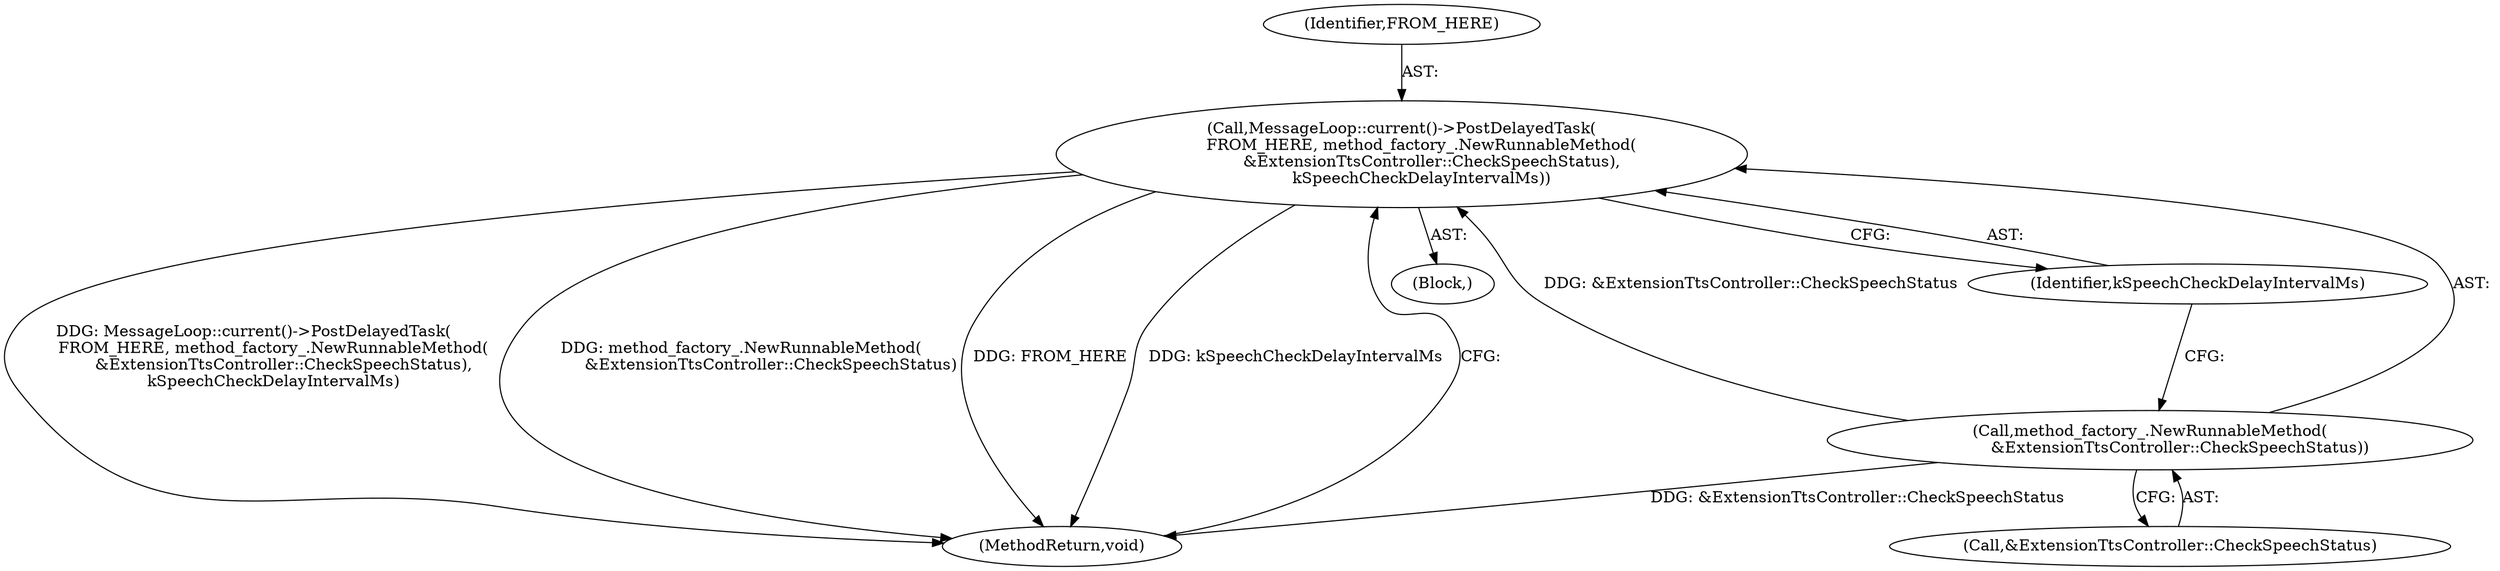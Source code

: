 digraph "1_Chrome_c63f2b7fe4fe2977f858a8e36d5f48db17eff2e7_1@del" {
"1000122" [label="(Call,MessageLoop::current()->PostDelayedTask(\n        FROM_HERE, method_factory_.NewRunnableMethod(\n            &ExtensionTtsController::CheckSpeechStatus),\n        kSpeechCheckDelayIntervalMs))"];
"1000124" [label="(Call,method_factory_.NewRunnableMethod(\n            &ExtensionTtsController::CheckSpeechStatus))"];
"1000125" [label="(Call,&ExtensionTtsController::CheckSpeechStatus)"];
"1000127" [label="(Identifier,kSpeechCheckDelayIntervalMs)"];
"1000123" [label="(Identifier,FROM_HERE)"];
"1000128" [label="(MethodReturn,void)"];
"1000122" [label="(Call,MessageLoop::current()->PostDelayedTask(\n        FROM_HERE, method_factory_.NewRunnableMethod(\n            &ExtensionTtsController::CheckSpeechStatus),\n        kSpeechCheckDelayIntervalMs))"];
"1000121" [label="(Block,)"];
"1000124" [label="(Call,method_factory_.NewRunnableMethod(\n            &ExtensionTtsController::CheckSpeechStatus))"];
"1000122" -> "1000121"  [label="AST: "];
"1000122" -> "1000127"  [label="CFG: "];
"1000123" -> "1000122"  [label="AST: "];
"1000124" -> "1000122"  [label="AST: "];
"1000127" -> "1000122"  [label="AST: "];
"1000128" -> "1000122"  [label="CFG: "];
"1000122" -> "1000128"  [label="DDG: FROM_HERE"];
"1000122" -> "1000128"  [label="DDG: kSpeechCheckDelayIntervalMs"];
"1000122" -> "1000128"  [label="DDG: MessageLoop::current()->PostDelayedTask(\n        FROM_HERE, method_factory_.NewRunnableMethod(\n            &ExtensionTtsController::CheckSpeechStatus),\n        kSpeechCheckDelayIntervalMs)"];
"1000122" -> "1000128"  [label="DDG: method_factory_.NewRunnableMethod(\n            &ExtensionTtsController::CheckSpeechStatus)"];
"1000124" -> "1000122"  [label="DDG: &ExtensionTtsController::CheckSpeechStatus"];
"1000124" -> "1000125"  [label="CFG: "];
"1000125" -> "1000124"  [label="AST: "];
"1000127" -> "1000124"  [label="CFG: "];
"1000124" -> "1000128"  [label="DDG: &ExtensionTtsController::CheckSpeechStatus"];
}
